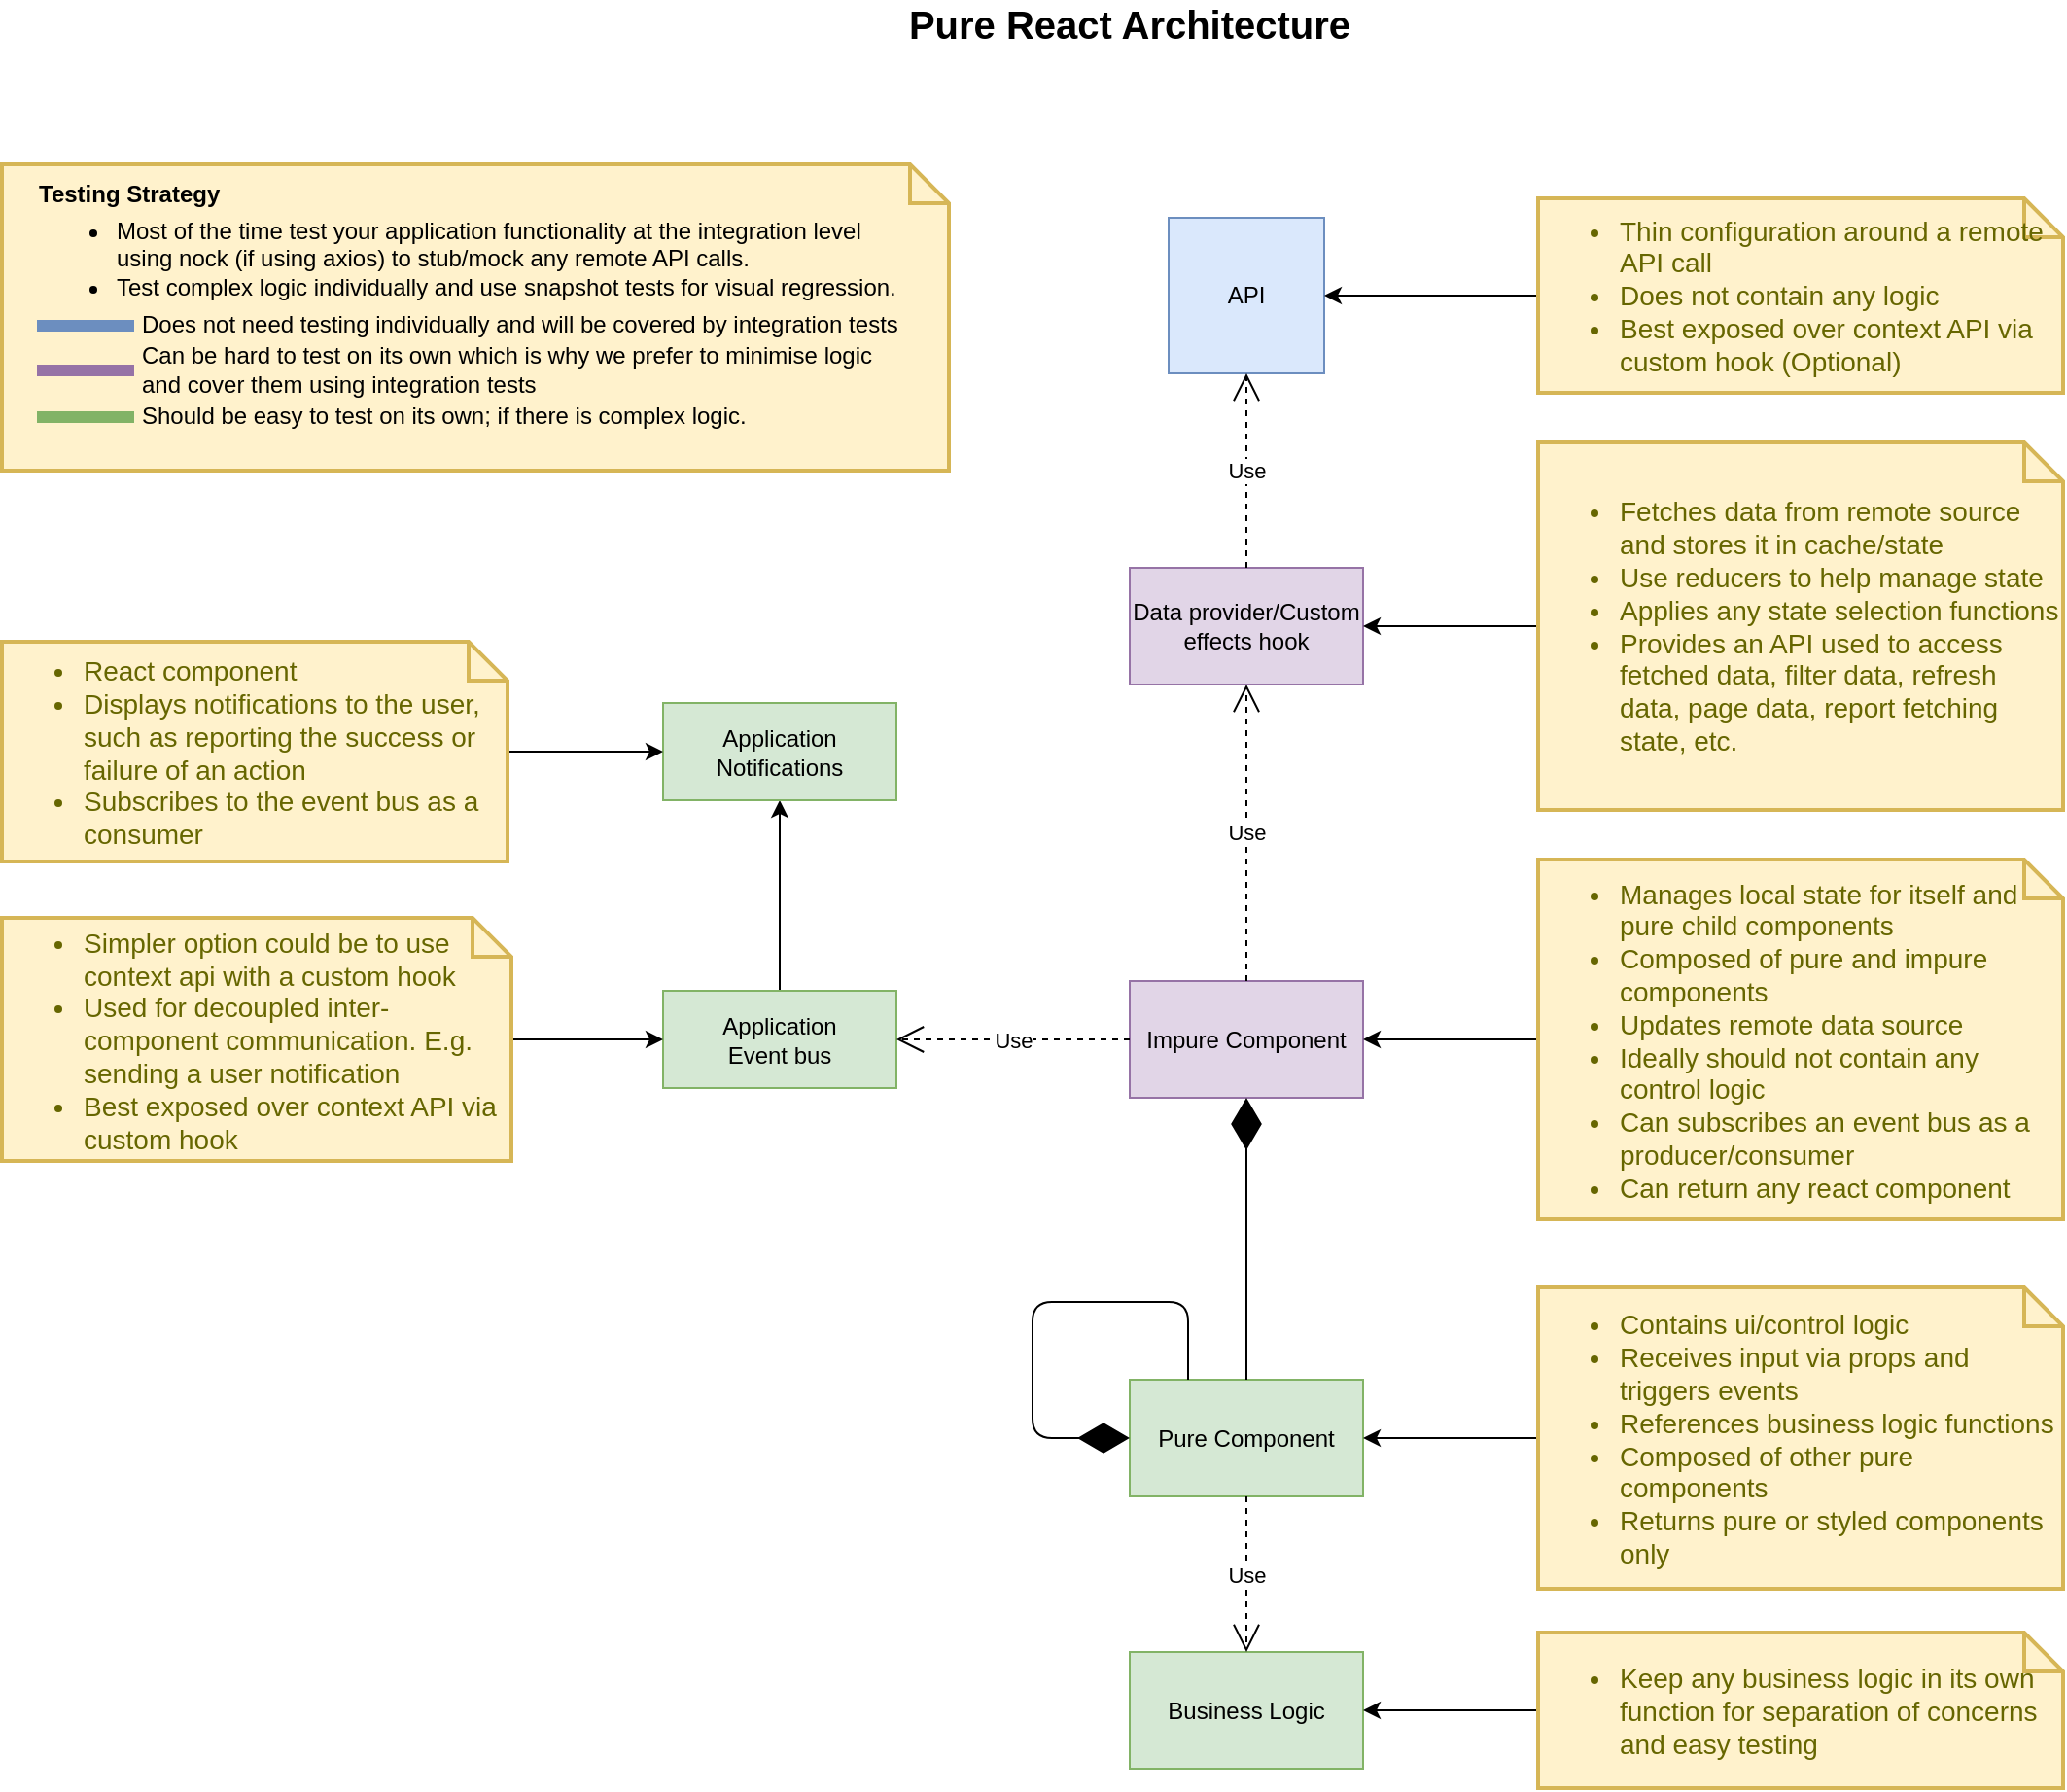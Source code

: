 <mxfile version="14.1.1" type="device"><diagram id="a8SVNWuPdd7S61uN-Kvw" name="Page-1"><mxGraphModel dx="2050" dy="1807" grid="1" gridSize="10" guides="1" tooltips="1" connect="1" arrows="1" fold="1" page="1" pageScale="1" pageWidth="850" pageHeight="1100" math="0" shadow="0"><root><mxCell id="0"/><mxCell id="1" parent="0"/><mxCell id="lhB5_1SqFfkPFjzRuZGB-24" value="&lt;div&gt;&lt;br&gt;&lt;/div&gt;" style="shape=note;strokeWidth=2;fontSize=14;size=20;whiteSpace=wrap;html=1;fillColor=#fff2cc;strokeColor=#d6b656;fontColor=#666600;align=left;spacingLeft=0;" vertex="1" parent="1"><mxGeometry x="-240" y="-197.5" width="487" height="157.5" as="geometry"/></mxCell><mxCell id="8MU_TspJjPBcoggVQh0D-1" value="Pure Component" style="rounded=0;whiteSpace=wrap;html=1;fillColor=#d5e8d4;strokeColor=#82b366;" parent="1" vertex="1"><mxGeometry x="340" y="427.5" width="120" height="60" as="geometry"/></mxCell><mxCell id="8MU_TspJjPBcoggVQh0D-2" value="Impure Component" style="rounded=0;whiteSpace=wrap;html=1;fillColor=#e1d5e7;strokeColor=#9673a6;" parent="1" vertex="1"><mxGeometry x="340" y="222.5" width="120" height="60" as="geometry"/></mxCell><mxCell id="8MU_TspJjPBcoggVQh0D-3" value="" style="endArrow=diamondThin;endFill=1;endSize=24;html=1;entryX=0.5;entryY=1;entryDx=0;entryDy=0;exitX=0.5;exitY=0;exitDx=0;exitDy=0;" parent="1" source="8MU_TspJjPBcoggVQh0D-1" target="8MU_TspJjPBcoggVQh0D-2" edge="1"><mxGeometry width="160" relative="1" as="geometry"><mxPoint x="600" y="232.5" as="sourcePoint"/><mxPoint x="630" y="522.5" as="targetPoint"/><Array as="points"><mxPoint x="400" y="312.5"/></Array></mxGeometry></mxCell><mxCell id="8MU_TspJjPBcoggVQh0D-4" value="" style="endArrow=diamondThin;endFill=1;endSize=24;html=1;exitX=0.25;exitY=0;exitDx=0;exitDy=0;entryX=0;entryY=0.5;entryDx=0;entryDy=0;" parent="1" source="8MU_TspJjPBcoggVQh0D-1" target="8MU_TspJjPBcoggVQh0D-1" edge="1"><mxGeometry width="160" relative="1" as="geometry"><mxPoint x="380" y="537.5" as="sourcePoint"/><mxPoint x="380" y="677.5" as="targetPoint"/><Array as="points"><mxPoint x="370" y="387.5"/><mxPoint x="320" y="387.5"/><mxPoint x="290" y="387.5"/><mxPoint x="290" y="457.5"/></Array></mxGeometry></mxCell><mxCell id="8MU_TspJjPBcoggVQh0D-8" value="API" style="whiteSpace=wrap;html=1;aspect=fixed;fillColor=#dae8fc;strokeColor=#6c8ebf;" parent="1" vertex="1"><mxGeometry x="360" y="-170" width="80" height="80" as="geometry"/></mxCell><mxCell id="lhB5_1SqFfkPFjzRuZGB-18" style="edgeStyle=orthogonalEdgeStyle;rounded=0;orthogonalLoop=1;jettySize=auto;html=1;entryX=1;entryY=0.5;entryDx=0;entryDy=0;" edge="1" parent="1" source="8MU_TspJjPBcoggVQh0D-14" target="8MU_TspJjPBcoggVQh0D-2"><mxGeometry relative="1" as="geometry"/></mxCell><mxCell id="8MU_TspJjPBcoggVQh0D-14" value="&lt;ul&gt;&lt;li&gt;Manages local state for itself and pure child components&lt;/li&gt;&lt;li&gt;Composed of pure and impure components&lt;/li&gt;&lt;li&gt;Updates remote data source&lt;/li&gt;&lt;li&gt;Ideally should not contain any control logic&lt;/li&gt;&lt;li&gt;Can subscribes an event bus as a producer/consumer&lt;/li&gt;&lt;li&gt;Can return any react component&lt;/li&gt;&lt;/ul&gt;" style="shape=note;strokeWidth=2;fontSize=14;size=20;whiteSpace=wrap;html=1;fillColor=#fff2cc;strokeColor=#d6b656;fontColor=#666600;align=left;perimeterSpacing=1;spacingLeft=0;" parent="1" vertex="1"><mxGeometry x="550" y="160" width="270" height="185" as="geometry"/></mxCell><mxCell id="lhB5_1SqFfkPFjzRuZGB-19" style="edgeStyle=orthogonalEdgeStyle;rounded=0;orthogonalLoop=1;jettySize=auto;html=1;entryX=1;entryY=0.5;entryDx=0;entryDy=0;" edge="1" parent="1" source="8MU_TspJjPBcoggVQh0D-16" target="8MU_TspJjPBcoggVQh0D-1"><mxGeometry relative="1" as="geometry"/></mxCell><mxCell id="8MU_TspJjPBcoggVQh0D-16" value="&lt;ul&gt;&lt;li&gt;Contains ui/control logic&lt;/li&gt;&lt;li&gt;Receives input via props and triggers events&lt;/li&gt;&lt;li&gt;&lt;span&gt;References business logic functions&lt;/span&gt;&lt;br&gt;&lt;/li&gt;&lt;li&gt;&lt;span&gt;Composed of other pure components&lt;/span&gt;&lt;/li&gt;&lt;li&gt;Returns pure or styled components only&lt;/li&gt;&lt;/ul&gt;" style="shape=note;strokeWidth=2;fontSize=14;size=20;whiteSpace=wrap;html=1;fillColor=#fff2cc;strokeColor=#d6b656;fontColor=#666600;align=left;spacingLeft=0;" parent="1" vertex="1"><mxGeometry x="550" y="380" width="270" height="155" as="geometry"/></mxCell><mxCell id="8MU_TspJjPBcoggVQh0D-19" value="Data provider/Custom effects hook" style="rounded=0;whiteSpace=wrap;html=1;fillColor=#e1d5e7;strokeColor=#9673a6;" parent="1" vertex="1"><mxGeometry x="340" y="10" width="120" height="60" as="geometry"/></mxCell><mxCell id="lhB5_1SqFfkPFjzRuZGB-17" style="edgeStyle=orthogonalEdgeStyle;rounded=0;orthogonalLoop=1;jettySize=auto;html=1;entryX=1;entryY=0.5;entryDx=0;entryDy=0;" edge="1" parent="1" source="8MU_TspJjPBcoggVQh0D-21" target="8MU_TspJjPBcoggVQh0D-19"><mxGeometry relative="1" as="geometry"/></mxCell><mxCell id="8MU_TspJjPBcoggVQh0D-21" value="&lt;ul&gt;&lt;li&gt;Fetches data from remote source and stores it in cache/state&lt;/li&gt;&lt;li&gt;Use reducers to help manage state&lt;/li&gt;&lt;li&gt;Applies any state selection functions&lt;/li&gt;&lt;li&gt;Provides an API used to access fetched data, filter data, refresh data, page data, report fetching state, etc.&lt;/li&gt;&lt;/ul&gt;" style="shape=note;strokeWidth=2;fontSize=14;size=20;whiteSpace=wrap;html=1;fillColor=#fff2cc;strokeColor=#d6b656;fontColor=#666600;align=left;spacingLeft=0;" parent="1" vertex="1"><mxGeometry x="550" y="-54.5" width="270" height="189" as="geometry"/></mxCell><mxCell id="lhB5_1SqFfkPFjzRuZGB-16" style="edgeStyle=orthogonalEdgeStyle;rounded=0;orthogonalLoop=1;jettySize=auto;html=1;entryX=1;entryY=0.5;entryDx=0;entryDy=0;" edge="1" parent="1" source="8MU_TspJjPBcoggVQh0D-23" target="8MU_TspJjPBcoggVQh0D-8"><mxGeometry relative="1" as="geometry"/></mxCell><mxCell id="8MU_TspJjPBcoggVQh0D-23" value="&lt;ul&gt;&lt;li&gt;Thin configuration around a remote API call&lt;/li&gt;&lt;li&gt;Does not contain any logic&lt;/li&gt;&lt;li&gt;Best exposed over context API via custom hook (Optional)&lt;/li&gt;&lt;/ul&gt;" style="shape=note;strokeWidth=2;fontSize=14;size=20;whiteSpace=wrap;html=1;fillColor=#fff2cc;strokeColor=#d6b656;fontColor=#666600;align=left;" parent="1" vertex="1"><mxGeometry x="550" y="-180" width="270" height="100" as="geometry"/></mxCell><mxCell id="8MU_TspJjPBcoggVQh0D-25" value="Business Logic" style="rounded=0;whiteSpace=wrap;html=1;fillColor=#d5e8d4;strokeColor=#82b366;" parent="1" vertex="1"><mxGeometry x="340" y="567.5" width="120" height="60" as="geometry"/></mxCell><mxCell id="8MU_TspJjPBcoggVQh0D-30" value="Use" style="endArrow=open;endSize=12;dashed=1;html=1;exitX=0.5;exitY=1;exitDx=0;exitDy=0;entryX=0.5;entryY=0;entryDx=0;entryDy=0;" parent="1" source="8MU_TspJjPBcoggVQh0D-1" target="8MU_TspJjPBcoggVQh0D-25" edge="1"><mxGeometry width="160" relative="1" as="geometry"><mxPoint x="270" y="607.5" as="sourcePoint"/><mxPoint x="430" y="607.5" as="targetPoint"/><Array as="points"/></mxGeometry></mxCell><mxCell id="lhB5_1SqFfkPFjzRuZGB-20" style="edgeStyle=orthogonalEdgeStyle;rounded=0;orthogonalLoop=1;jettySize=auto;html=1;entryX=1;entryY=0.5;entryDx=0;entryDy=0;" edge="1" parent="1" source="8MU_TspJjPBcoggVQh0D-31" target="8MU_TspJjPBcoggVQh0D-25"><mxGeometry relative="1" as="geometry"/></mxCell><mxCell id="8MU_TspJjPBcoggVQh0D-31" value="&lt;ul&gt;&lt;li&gt;Keep any business logic in its own function for separation of concerns and easy testing&lt;/li&gt;&lt;/ul&gt;" style="shape=note;strokeWidth=2;fontSize=14;size=20;whiteSpace=wrap;html=1;fillColor=#fff2cc;strokeColor=#d6b656;fontColor=#666600;align=left;spacingLeft=0;" parent="1" vertex="1"><mxGeometry x="550" y="557.5" width="270" height="80" as="geometry"/></mxCell><mxCell id="8MU_TspJjPBcoggVQh0D-33" value="Use" style="endArrow=open;endSize=12;dashed=1;html=1;entryX=0.5;entryY=1;entryDx=0;entryDy=0;exitX=0.5;exitY=0;exitDx=0;exitDy=0;" parent="1" source="8MU_TspJjPBcoggVQh0D-19" target="8MU_TspJjPBcoggVQh0D-8" edge="1"><mxGeometry width="160" relative="1" as="geometry"><mxPoint x="170" y="20" as="sourcePoint"/><mxPoint x="330" y="20" as="targetPoint"/></mxGeometry></mxCell><mxCell id="8MU_TspJjPBcoggVQh0D-34" value="Use" style="endArrow=open;endSize=12;dashed=1;html=1;entryX=0.5;entryY=1;entryDx=0;entryDy=0;exitX=0.5;exitY=0;exitDx=0;exitDy=0;" parent="1" source="8MU_TspJjPBcoggVQh0D-2" target="8MU_TspJjPBcoggVQh0D-19" edge="1"><mxGeometry width="160" relative="1" as="geometry"><mxPoint x="230" y="200" as="sourcePoint"/><mxPoint x="390" y="200" as="targetPoint"/></mxGeometry></mxCell><mxCell id="8MU_TspJjPBcoggVQh0D-36" value="" style="endArrow=none;html=1;strokeWidth=6;fillColor=#dae8fc;strokeColor=#6c8ebf;" parent="1" edge="1"><mxGeometry width="50" height="50" relative="1" as="geometry"><mxPoint x="-222" y="-114.5" as="sourcePoint"/><mxPoint x="-172" y="-114.5" as="targetPoint"/></mxGeometry></mxCell><mxCell id="8MU_TspJjPBcoggVQh0D-37" value="Does not need testing individually and will be covered by integration tests" style="text;html=1;strokeColor=none;fillColor=none;align=left;verticalAlign=middle;whiteSpace=wrap;rounded=0;" parent="1" vertex="1"><mxGeometry x="-170" y="-125.5" width="410" height="20" as="geometry"/></mxCell><mxCell id="8MU_TspJjPBcoggVQh0D-38" value="" style="endArrow=none;html=1;strokeWidth=6;fillColor=#e1d5e7;strokeColor=#9673a6;" parent="1" edge="1"><mxGeometry width="50" height="50" relative="1" as="geometry"><mxPoint x="-222" y="-91.5" as="sourcePoint"/><mxPoint x="-172" y="-91.5" as="targetPoint"/></mxGeometry></mxCell><mxCell id="8MU_TspJjPBcoggVQh0D-39" value="Can be hard to test on its own which is why we prefer to minimise logic and cover them using integration tests" style="text;html=1;strokeColor=none;fillColor=none;align=left;verticalAlign=middle;whiteSpace=wrap;rounded=0;" parent="1" vertex="1"><mxGeometry x="-170" y="-102.5" width="400" height="20" as="geometry"/></mxCell><mxCell id="8MU_TspJjPBcoggVQh0D-44" value="" style="endArrow=none;html=1;strokeWidth=6;fillColor=#d5e8d4;strokeColor=#82b366;" parent="1" edge="1"><mxGeometry width="50" height="50" relative="1" as="geometry"><mxPoint x="-222" y="-67.5" as="sourcePoint"/><mxPoint x="-172" y="-67.5" as="targetPoint"/></mxGeometry></mxCell><mxCell id="8MU_TspJjPBcoggVQh0D-45" value="Should be easy to test on its own; if there is complex logic." style="text;html=1;strokeColor=none;fillColor=none;align=left;verticalAlign=middle;whiteSpace=wrap;rounded=0;" parent="1" vertex="1"><mxGeometry x="-170" y="-78.5" width="320" height="20" as="geometry"/></mxCell><mxCell id="lhB5_1SqFfkPFjzRuZGB-21" style="edgeStyle=orthogonalEdgeStyle;rounded=0;orthogonalLoop=1;jettySize=auto;html=1;entryX=0.5;entryY=1;entryDx=0;entryDy=0;" edge="1" parent="1" source="lhB5_1SqFfkPFjzRuZGB-1" target="lhB5_1SqFfkPFjzRuZGB-4"><mxGeometry relative="1" as="geometry"/></mxCell><mxCell id="lhB5_1SqFfkPFjzRuZGB-1" value="Application&lt;br&gt;Event bus" style="rounded=0;whiteSpace=wrap;html=1;fillColor=#d5e8d4;strokeColor=#82b366;" vertex="1" parent="1"><mxGeometry x="100" y="227.5" width="120" height="50" as="geometry"/></mxCell><mxCell id="lhB5_1SqFfkPFjzRuZGB-2" value="Use" style="endArrow=open;endSize=12;dashed=1;html=1;entryX=1;entryY=0.5;entryDx=0;entryDy=0;exitX=0;exitY=0.5;exitDx=0;exitDy=0;" edge="1" parent="1" source="8MU_TspJjPBcoggVQh0D-2" target="lhB5_1SqFfkPFjzRuZGB-1"><mxGeometry width="160" relative="1" as="geometry"><mxPoint x="410" y="205" as="sourcePoint"/><mxPoint x="410" y="80" as="targetPoint"/></mxGeometry></mxCell><mxCell id="lhB5_1SqFfkPFjzRuZGB-4" value="Application Notifications" style="rounded=0;whiteSpace=wrap;html=1;fillColor=#d5e8d4;strokeColor=#82b366;" vertex="1" parent="1"><mxGeometry x="100" y="79.5" width="120" height="50" as="geometry"/></mxCell><mxCell id="lhB5_1SqFfkPFjzRuZGB-14" style="edgeStyle=orthogonalEdgeStyle;rounded=0;orthogonalLoop=1;jettySize=auto;html=1;entryX=0;entryY=0.5;entryDx=0;entryDy=0;" edge="1" parent="1" source="lhB5_1SqFfkPFjzRuZGB-7" target="lhB5_1SqFfkPFjzRuZGB-1"><mxGeometry relative="1" as="geometry"/></mxCell><mxCell id="lhB5_1SqFfkPFjzRuZGB-7" value="&lt;ul&gt;&lt;li&gt;Simpler&amp;nbsp;option could be to use context api with a custom hook&lt;/li&gt;&lt;li&gt;&lt;span&gt;Used for decoupled inter-component communication. E.g. sending a user notification&lt;/span&gt;&lt;br&gt;&lt;/li&gt;&lt;li&gt;&lt;span&gt;Best exposed over context API via custom hook&lt;/span&gt;&lt;/li&gt;&lt;/ul&gt;" style="shape=note;strokeWidth=2;fontSize=14;size=20;whiteSpace=wrap;html=1;fillColor=#fff2cc;strokeColor=#d6b656;fontColor=#666600;align=left;spacingLeft=0;" vertex="1" parent="1"><mxGeometry x="-240" y="190" width="262" height="125" as="geometry"/></mxCell><mxCell id="lhB5_1SqFfkPFjzRuZGB-15" style="edgeStyle=orthogonalEdgeStyle;rounded=0;orthogonalLoop=1;jettySize=auto;html=1;entryX=0;entryY=0.5;entryDx=0;entryDy=0;" edge="1" parent="1" source="lhB5_1SqFfkPFjzRuZGB-11" target="lhB5_1SqFfkPFjzRuZGB-4"><mxGeometry relative="1" as="geometry"/></mxCell><mxCell id="lhB5_1SqFfkPFjzRuZGB-11" value="&lt;ul&gt;&lt;li&gt;React component&lt;/li&gt;&lt;li&gt;Displays notifications to the user, such as reporting the success or failure of an action&lt;/li&gt;&lt;li&gt;Subscribes to the event bus as a consumer&lt;/li&gt;&lt;/ul&gt;" style="shape=note;strokeWidth=2;fontSize=14;size=20;whiteSpace=wrap;html=1;fillColor=#fff2cc;strokeColor=#d6b656;fontColor=#666600;align=left;spacingLeft=0;" vertex="1" parent="1"><mxGeometry x="-240" y="48" width="260" height="113" as="geometry"/></mxCell><mxCell id="lhB5_1SqFfkPFjzRuZGB-22" value="Testing Strategy" style="text;html=1;strokeColor=none;fillColor=none;align=left;verticalAlign=middle;whiteSpace=wrap;rounded=0;fontStyle=1" vertex="1" parent="1"><mxGeometry x="-223" y="-192.5" width="110" height="20" as="geometry"/></mxCell><mxCell id="lhB5_1SqFfkPFjzRuZGB-23" value="&lt;ul&gt;&lt;li&gt;Most of the time test your application functionality at the integration level using nock (if using axios) to stub/mock any remote API calls.&lt;/li&gt;&lt;li&gt;Test complex logic individually and use snapshot tests for visual regression.&lt;/li&gt;&lt;/ul&gt;" style="text;html=1;strokeColor=none;fillColor=none;align=left;verticalAlign=middle;whiteSpace=wrap;rounded=0;" vertex="1" parent="1"><mxGeometry x="-223" y="-164.5" width="450" height="30" as="geometry"/></mxCell><mxCell id="lhB5_1SqFfkPFjzRuZGB-27" value="Pure React Architecture" style="text;html=1;strokeColor=none;fillColor=none;align=center;verticalAlign=middle;whiteSpace=wrap;rounded=0;fontStyle=1;fontSize=20;" vertex="1" parent="1"><mxGeometry x="170" y="-280" width="340" height="20" as="geometry"/></mxCell></root></mxGraphModel></diagram></mxfile>